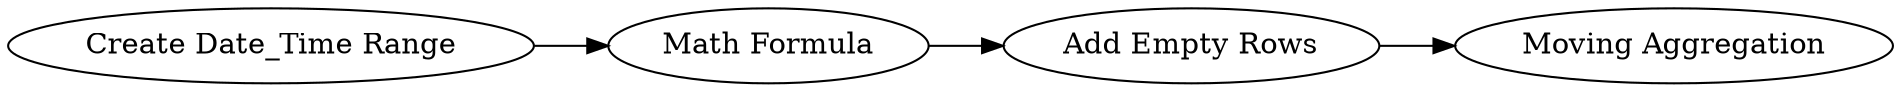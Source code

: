digraph {
	41 -> 42
	42 -> 43
	43 -> 44
	44 [label="Moving Aggregation"]
	42 [label="Math Formula"]
	41 [label="Create Date_Time Range"]
	43 [label="Add Empty Rows"]
	rankdir=LR
}
